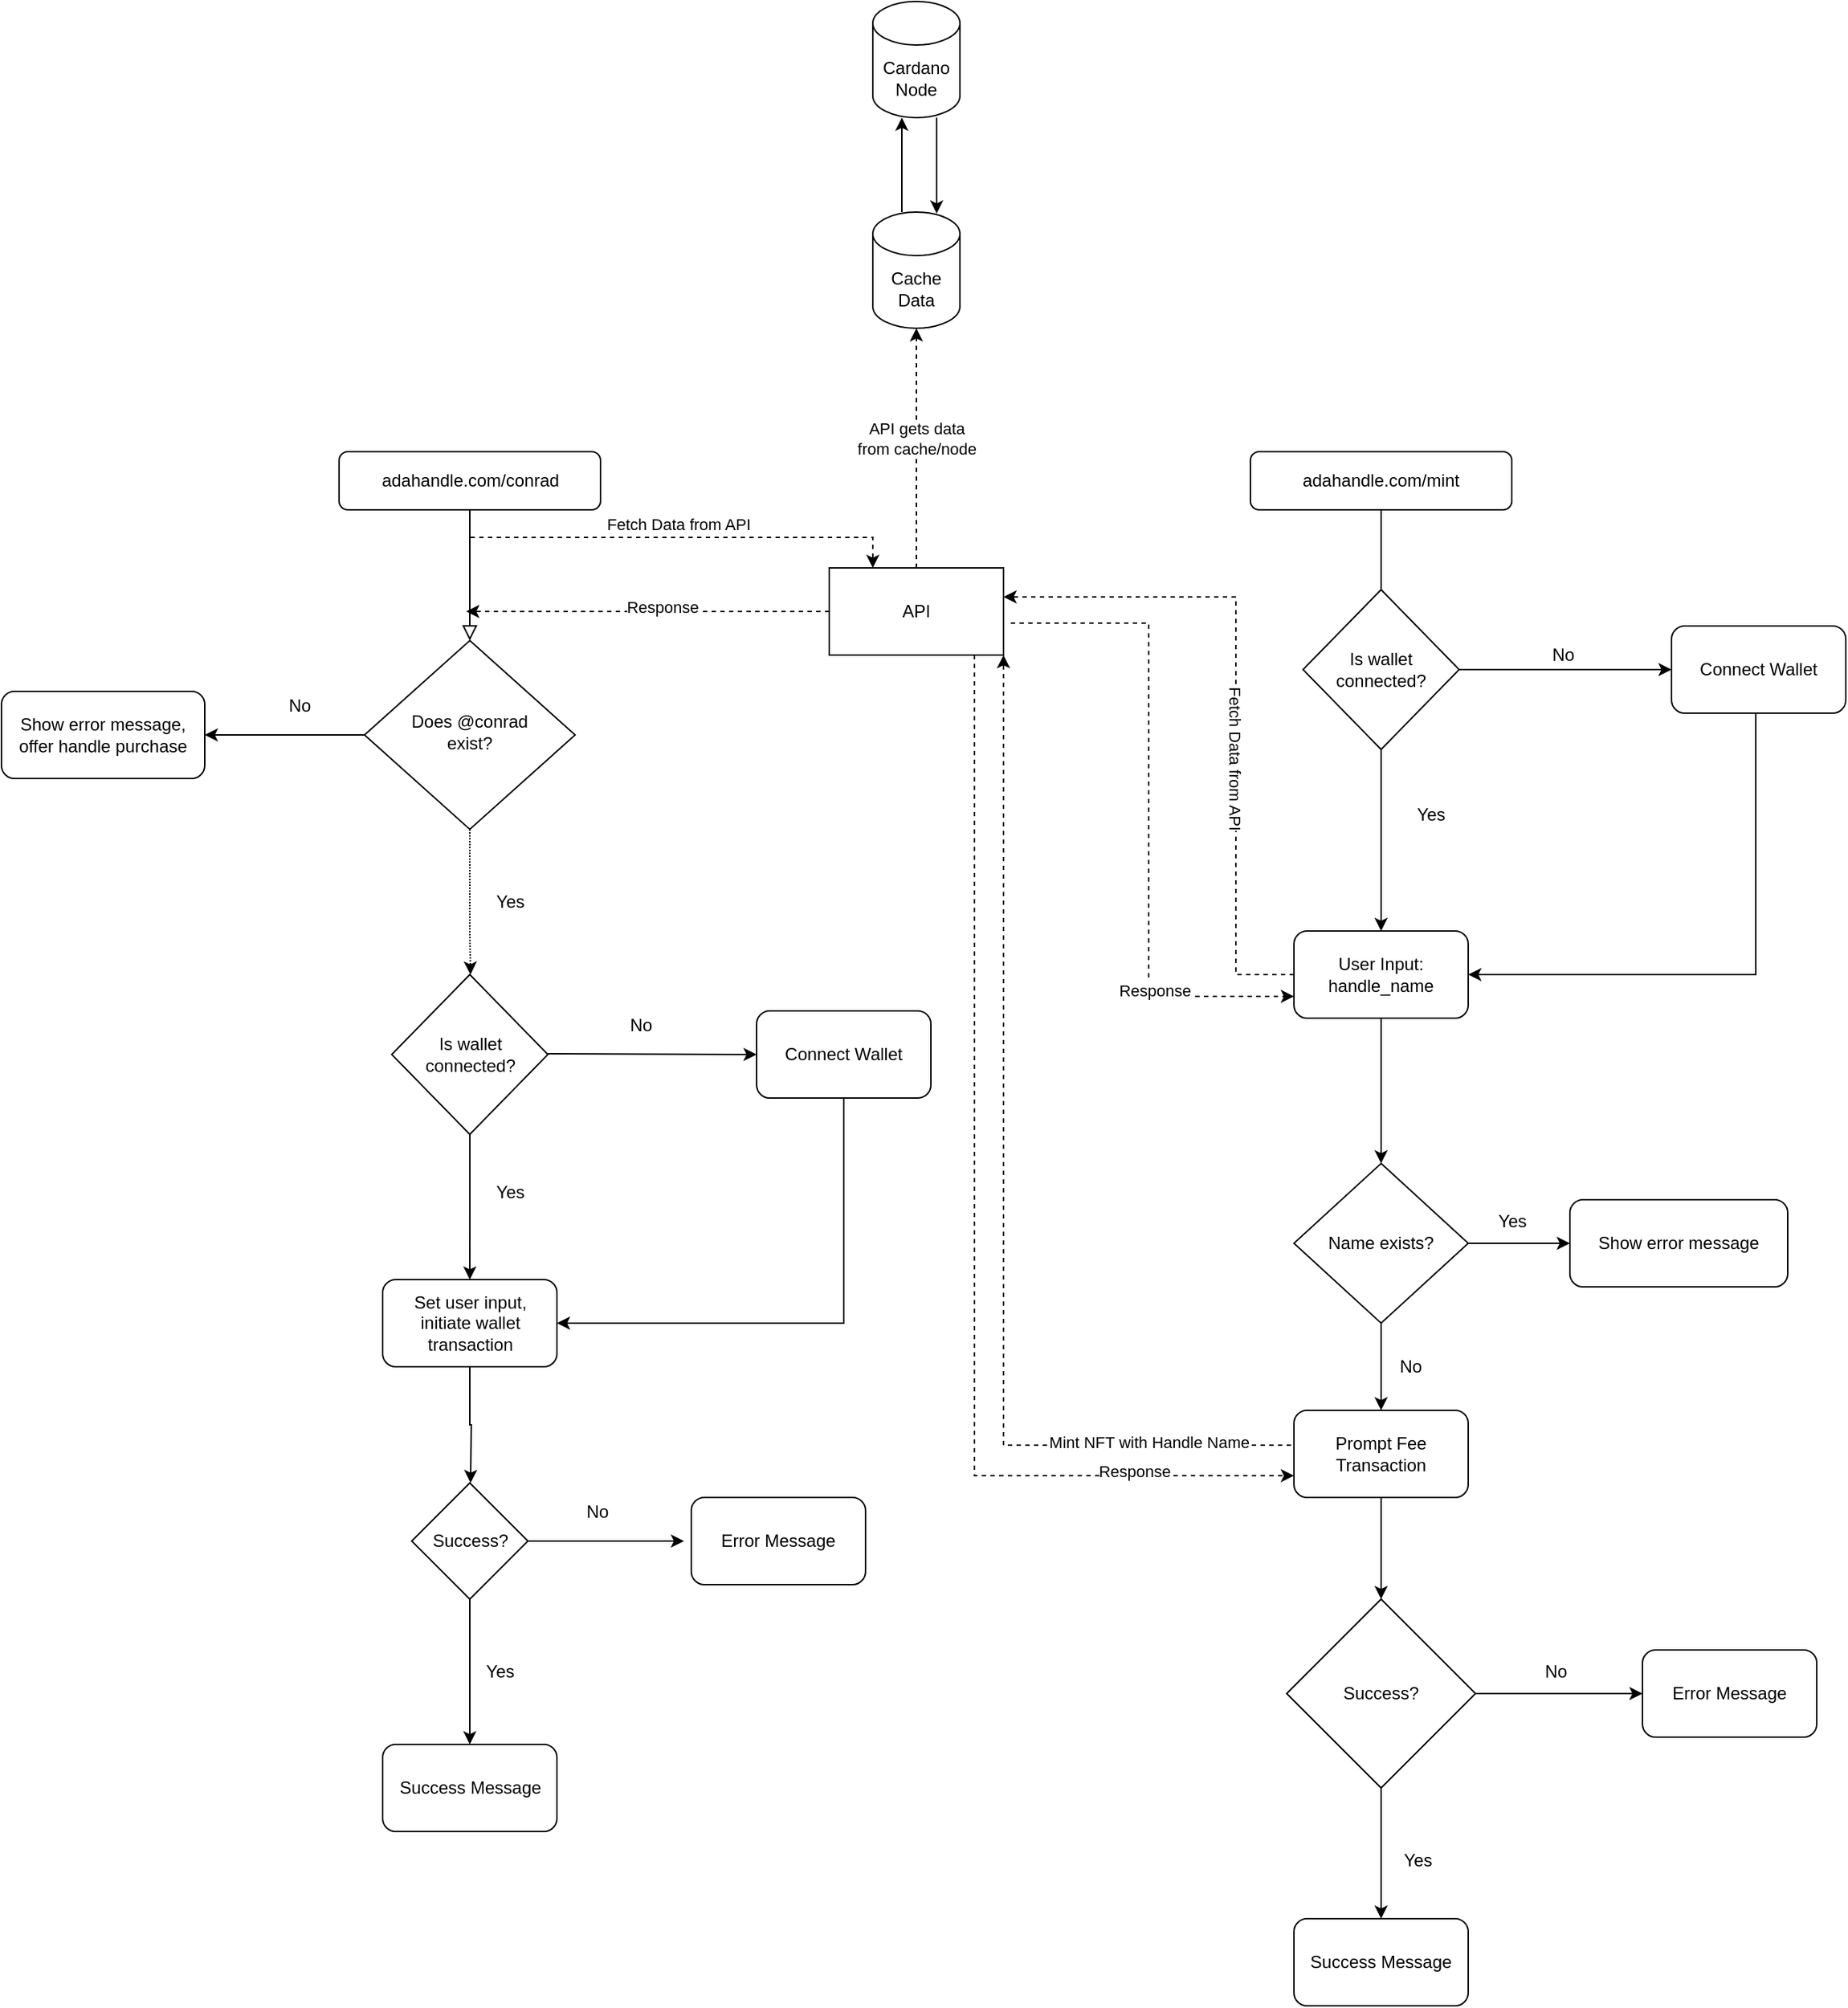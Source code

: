 <mxfile version="15.0.3" type="github">
  <diagram id="C5RBs43oDa-KdzZeNtuy" name="Page-1">
    <mxGraphModel dx="1992" dy="1806" grid="1" gridSize="10" guides="1" tooltips="1" connect="1" arrows="1" fold="1" page="1" pageScale="1" pageWidth="827" pageHeight="1169" math="0" shadow="0">
      <root>
        <mxCell id="WIyWlLk6GJQsqaUBKTNV-0" />
        <mxCell id="WIyWlLk6GJQsqaUBKTNV-1" parent="WIyWlLk6GJQsqaUBKTNV-0" />
        <mxCell id="WIyWlLk6GJQsqaUBKTNV-2" value="" style="rounded=0;html=1;jettySize=auto;orthogonalLoop=1;fontSize=11;endArrow=block;endFill=0;endSize=8;strokeWidth=1;shadow=0;labelBackgroundColor=none;edgeStyle=orthogonalEdgeStyle;" parent="WIyWlLk6GJQsqaUBKTNV-1" source="WIyWlLk6GJQsqaUBKTNV-3" target="WIyWlLk6GJQsqaUBKTNV-6" edge="1">
          <mxGeometry relative="1" as="geometry" />
        </mxCell>
        <mxCell id="WIyWlLk6GJQsqaUBKTNV-3" value="adahandle.com/conrad" style="rounded=1;whiteSpace=wrap;html=1;fontSize=12;glass=0;strokeWidth=1;shadow=0;" parent="WIyWlLk6GJQsqaUBKTNV-1" vertex="1">
          <mxGeometry x="122.5" y="80" width="180" height="40" as="geometry" />
        </mxCell>
        <mxCell id="Qy-MQjVR4fLnXaBjkgtk-20" style="edgeStyle=orthogonalEdgeStyle;rounded=0;orthogonalLoop=1;jettySize=auto;html=1;" edge="1" parent="WIyWlLk6GJQsqaUBKTNV-1" source="WIyWlLk6GJQsqaUBKTNV-6" target="Qy-MQjVR4fLnXaBjkgtk-13">
          <mxGeometry relative="1" as="geometry" />
        </mxCell>
        <mxCell id="Qy-MQjVR4fLnXaBjkgtk-27" style="edgeStyle=orthogonalEdgeStyle;rounded=0;orthogonalLoop=1;jettySize=auto;html=1;dashed=1;dashPattern=1 1;strokeColor=#000000;" edge="1" parent="WIyWlLk6GJQsqaUBKTNV-1" source="WIyWlLk6GJQsqaUBKTNV-6">
          <mxGeometry relative="1" as="geometry">
            <mxPoint x="213" y="440" as="targetPoint" />
            <Array as="points">
              <mxPoint x="213" y="410" />
              <mxPoint x="213" y="410" />
            </Array>
          </mxGeometry>
        </mxCell>
        <mxCell id="Qy-MQjVR4fLnXaBjkgtk-55" style="edgeStyle=orthogonalEdgeStyle;rounded=0;orthogonalLoop=1;jettySize=auto;html=1;strokeColor=#000000;entryX=0.25;entryY=0;entryDx=0;entryDy=0;dashed=1;" edge="1" parent="WIyWlLk6GJQsqaUBKTNV-1" target="Qy-MQjVR4fLnXaBjkgtk-56">
          <mxGeometry relative="1" as="geometry">
            <mxPoint x="560" y="170" as="targetPoint" />
            <mxPoint x="213" y="139" as="sourcePoint" />
            <Array as="points">
              <mxPoint x="490" y="139" />
            </Array>
          </mxGeometry>
        </mxCell>
        <mxCell id="Qy-MQjVR4fLnXaBjkgtk-57" value="Fetch Data from API" style="edgeLabel;html=1;align=center;verticalAlign=middle;resizable=0;points=[];" vertex="1" connectable="0" parent="Qy-MQjVR4fLnXaBjkgtk-55">
          <mxGeometry x="-0.04" y="-2" relative="1" as="geometry">
            <mxPoint y="-11" as="offset" />
          </mxGeometry>
        </mxCell>
        <mxCell id="WIyWlLk6GJQsqaUBKTNV-6" value="Does @conrad&lt;br&gt;exist?" style="rhombus;whiteSpace=wrap;html=1;shadow=0;fontFamily=Helvetica;fontSize=12;align=center;strokeWidth=1;spacing=6;spacingTop=-4;" parent="WIyWlLk6GJQsqaUBKTNV-1" vertex="1">
          <mxGeometry x="140" y="210" width="145" height="130" as="geometry" />
        </mxCell>
        <mxCell id="Qy-MQjVR4fLnXaBjkgtk-13" value="Show error message,&lt;br&gt;offer handle purchase" style="rounded=1;whiteSpace=wrap;html=1;" vertex="1" parent="WIyWlLk6GJQsqaUBKTNV-1">
          <mxGeometry x="-110" y="245" width="140" height="60" as="geometry" />
        </mxCell>
        <mxCell id="Qy-MQjVR4fLnXaBjkgtk-21" value="No" style="text;html=1;align=center;verticalAlign=middle;resizable=0;points=[];autosize=1;strokeColor=none;" vertex="1" parent="WIyWlLk6GJQsqaUBKTNV-1">
          <mxGeometry x="80" y="245" width="30" height="20" as="geometry" />
        </mxCell>
        <mxCell id="Qy-MQjVR4fLnXaBjkgtk-26" value="Yes" style="text;html=1;align=center;verticalAlign=middle;resizable=0;points=[];autosize=1;strokeColor=none;" vertex="1" parent="WIyWlLk6GJQsqaUBKTNV-1">
          <mxGeometry x="220" y="380" width="40" height="20" as="geometry" />
        </mxCell>
        <mxCell id="Qy-MQjVR4fLnXaBjkgtk-29" style="edgeStyle=orthogonalEdgeStyle;rounded=0;orthogonalLoop=1;jettySize=auto;html=1;strokeColor=#000000;entryX=0;entryY=0.5;entryDx=0;entryDy=0;" edge="1" parent="WIyWlLk6GJQsqaUBKTNV-1" target="Qy-MQjVR4fLnXaBjkgtk-32">
          <mxGeometry relative="1" as="geometry">
            <mxPoint x="423.75" y="494.5" as="targetPoint" />
            <mxPoint x="266.25" y="494.5" as="sourcePoint" />
          </mxGeometry>
        </mxCell>
        <mxCell id="Qy-MQjVR4fLnXaBjkgtk-30" value="No" style="text;html=1;align=center;verticalAlign=middle;resizable=0;points=[];autosize=1;strokeColor=none;" vertex="1" parent="WIyWlLk6GJQsqaUBKTNV-1">
          <mxGeometry x="315" y="465" width="30" height="20" as="geometry" />
        </mxCell>
        <mxCell id="Qy-MQjVR4fLnXaBjkgtk-34" style="edgeStyle=orthogonalEdgeStyle;rounded=0;orthogonalLoop=1;jettySize=auto;html=1;strokeColor=#000000;entryX=0.5;entryY=0;entryDx=0;entryDy=0;" edge="1" parent="WIyWlLk6GJQsqaUBKTNV-1" source="Qy-MQjVR4fLnXaBjkgtk-31" target="Qy-MQjVR4fLnXaBjkgtk-36">
          <mxGeometry relative="1" as="geometry">
            <mxPoint x="212.5" y="640" as="targetPoint" />
          </mxGeometry>
        </mxCell>
        <mxCell id="Qy-MQjVR4fLnXaBjkgtk-31" value="Is wallet connected?" style="rhombus;whiteSpace=wrap;html=1;" vertex="1" parent="WIyWlLk6GJQsqaUBKTNV-1">
          <mxGeometry x="158.75" y="440" width="107.5" height="110" as="geometry" />
        </mxCell>
        <mxCell id="Qy-MQjVR4fLnXaBjkgtk-37" style="edgeStyle=orthogonalEdgeStyle;rounded=0;orthogonalLoop=1;jettySize=auto;html=1;strokeColor=#000000;entryX=1;entryY=0.5;entryDx=0;entryDy=0;exitX=0.5;exitY=1;exitDx=0;exitDy=0;" edge="1" parent="WIyWlLk6GJQsqaUBKTNV-1" source="Qy-MQjVR4fLnXaBjkgtk-32" target="Qy-MQjVR4fLnXaBjkgtk-36">
          <mxGeometry relative="1" as="geometry">
            <mxPoint x="380" y="700" as="targetPoint" />
            <Array as="points">
              <mxPoint x="470" y="680" />
            </Array>
          </mxGeometry>
        </mxCell>
        <mxCell id="Qy-MQjVR4fLnXaBjkgtk-32" value="Connect Wallet" style="rounded=1;whiteSpace=wrap;html=1;" vertex="1" parent="WIyWlLk6GJQsqaUBKTNV-1">
          <mxGeometry x="410" y="465" width="120" height="60" as="geometry" />
        </mxCell>
        <mxCell id="Qy-MQjVR4fLnXaBjkgtk-35" value="Yes" style="text;html=1;align=center;verticalAlign=middle;resizable=0;points=[];autosize=1;strokeColor=none;" vertex="1" parent="WIyWlLk6GJQsqaUBKTNV-1">
          <mxGeometry x="220" y="580" width="40" height="20" as="geometry" />
        </mxCell>
        <mxCell id="Qy-MQjVR4fLnXaBjkgtk-38" style="edgeStyle=orthogonalEdgeStyle;rounded=0;orthogonalLoop=1;jettySize=auto;html=1;strokeColor=#000000;" edge="1" parent="WIyWlLk6GJQsqaUBKTNV-1" source="Qy-MQjVR4fLnXaBjkgtk-36">
          <mxGeometry relative="1" as="geometry">
            <mxPoint x="213" y="790" as="targetPoint" />
          </mxGeometry>
        </mxCell>
        <mxCell id="Qy-MQjVR4fLnXaBjkgtk-36" value="Set user input,&lt;br&gt;initiate wallet transaction" style="rounded=1;whiteSpace=wrap;html=1;" vertex="1" parent="WIyWlLk6GJQsqaUBKTNV-1">
          <mxGeometry x="152.5" y="650" width="120" height="60" as="geometry" />
        </mxCell>
        <mxCell id="Qy-MQjVR4fLnXaBjkgtk-40" style="edgeStyle=orthogonalEdgeStyle;rounded=0;orthogonalLoop=1;jettySize=auto;html=1;strokeColor=#000000;" edge="1" parent="WIyWlLk6GJQsqaUBKTNV-1" source="Qy-MQjVR4fLnXaBjkgtk-39">
          <mxGeometry relative="1" as="geometry">
            <mxPoint x="360" y="830" as="targetPoint" />
          </mxGeometry>
        </mxCell>
        <mxCell id="Qy-MQjVR4fLnXaBjkgtk-43" style="edgeStyle=orthogonalEdgeStyle;rounded=0;orthogonalLoop=1;jettySize=auto;html=1;strokeColor=#000000;" edge="1" parent="WIyWlLk6GJQsqaUBKTNV-1" source="Qy-MQjVR4fLnXaBjkgtk-39">
          <mxGeometry relative="1" as="geometry">
            <mxPoint x="212.5" y="970" as="targetPoint" />
          </mxGeometry>
        </mxCell>
        <mxCell id="Qy-MQjVR4fLnXaBjkgtk-39" value="Success?" style="rhombus;whiteSpace=wrap;html=1;" vertex="1" parent="WIyWlLk6GJQsqaUBKTNV-1">
          <mxGeometry x="172.5" y="790" width="80" height="80" as="geometry" />
        </mxCell>
        <mxCell id="Qy-MQjVR4fLnXaBjkgtk-41" value="No" style="text;html=1;align=center;verticalAlign=middle;resizable=0;points=[];autosize=1;strokeColor=none;" vertex="1" parent="WIyWlLk6GJQsqaUBKTNV-1">
          <mxGeometry x="285" y="800" width="30" height="20" as="geometry" />
        </mxCell>
        <mxCell id="Qy-MQjVR4fLnXaBjkgtk-42" value="Error Message" style="rounded=1;whiteSpace=wrap;html=1;" vertex="1" parent="WIyWlLk6GJQsqaUBKTNV-1">
          <mxGeometry x="365" y="800" width="120" height="60" as="geometry" />
        </mxCell>
        <mxCell id="Qy-MQjVR4fLnXaBjkgtk-44" value="Yes" style="text;html=1;align=center;verticalAlign=middle;resizable=0;points=[];autosize=1;strokeColor=none;" vertex="1" parent="WIyWlLk6GJQsqaUBKTNV-1">
          <mxGeometry x="212.5" y="910" width="40" height="20" as="geometry" />
        </mxCell>
        <mxCell id="Qy-MQjVR4fLnXaBjkgtk-45" value="Success Message" style="rounded=1;whiteSpace=wrap;html=1;" vertex="1" parent="WIyWlLk6GJQsqaUBKTNV-1">
          <mxGeometry x="152.5" y="970" width="120" height="60" as="geometry" />
        </mxCell>
        <mxCell id="Qy-MQjVR4fLnXaBjkgtk-53" style="edgeStyle=orthogonalEdgeStyle;rounded=0;orthogonalLoop=1;jettySize=auto;html=1;strokeColor=#000000;" edge="1" parent="WIyWlLk6GJQsqaUBKTNV-1" source="Qy-MQjVR4fLnXaBjkgtk-51">
          <mxGeometry relative="1" as="geometry">
            <mxPoint x="510" y="-150" as="targetPoint" />
            <Array as="points">
              <mxPoint x="510" y="-150" />
            </Array>
          </mxGeometry>
        </mxCell>
        <mxCell id="Qy-MQjVR4fLnXaBjkgtk-51" value="Cache Data" style="shape=cylinder3;whiteSpace=wrap;html=1;boundedLbl=1;backgroundOutline=1;size=15;" vertex="1" parent="WIyWlLk6GJQsqaUBKTNV-1">
          <mxGeometry x="490" y="-85" width="60" height="80" as="geometry" />
        </mxCell>
        <mxCell id="Qy-MQjVR4fLnXaBjkgtk-54" style="edgeStyle=orthogonalEdgeStyle;rounded=0;orthogonalLoop=1;jettySize=auto;html=1;entryX=0.733;entryY=0.013;entryDx=0;entryDy=0;entryPerimeter=0;strokeColor=#000000;exitX=0.733;exitY=1;exitDx=0;exitDy=0;exitPerimeter=0;" edge="1" parent="WIyWlLk6GJQsqaUBKTNV-1" source="Qy-MQjVR4fLnXaBjkgtk-52" target="Qy-MQjVR4fLnXaBjkgtk-51">
          <mxGeometry relative="1" as="geometry" />
        </mxCell>
        <mxCell id="Qy-MQjVR4fLnXaBjkgtk-52" value="Cardano&lt;br&gt;Node" style="shape=cylinder3;whiteSpace=wrap;html=1;boundedLbl=1;backgroundOutline=1;size=15;" vertex="1" parent="WIyWlLk6GJQsqaUBKTNV-1">
          <mxGeometry x="490" y="-230" width="60" height="80" as="geometry" />
        </mxCell>
        <mxCell id="Qy-MQjVR4fLnXaBjkgtk-59" style="edgeStyle=orthogonalEdgeStyle;rounded=0;orthogonalLoop=1;jettySize=auto;html=1;dashed=1;strokeColor=#000000;" edge="1" parent="WIyWlLk6GJQsqaUBKTNV-1" source="Qy-MQjVR4fLnXaBjkgtk-56">
          <mxGeometry relative="1" as="geometry">
            <mxPoint x="210" y="190" as="targetPoint" />
          </mxGeometry>
        </mxCell>
        <mxCell id="Qy-MQjVR4fLnXaBjkgtk-60" value="Response" style="edgeLabel;html=1;align=center;verticalAlign=middle;resizable=0;points=[];" vertex="1" connectable="0" parent="Qy-MQjVR4fLnXaBjkgtk-59">
          <mxGeometry x="-0.08" y="-3" relative="1" as="geometry">
            <mxPoint as="offset" />
          </mxGeometry>
        </mxCell>
        <mxCell id="Qy-MQjVR4fLnXaBjkgtk-61" style="edgeStyle=orthogonalEdgeStyle;rounded=0;orthogonalLoop=1;jettySize=auto;html=1;entryX=0.5;entryY=1;entryDx=0;entryDy=0;entryPerimeter=0;dashed=1;strokeColor=#000000;" edge="1" parent="WIyWlLk6GJQsqaUBKTNV-1" source="Qy-MQjVR4fLnXaBjkgtk-56" target="Qy-MQjVR4fLnXaBjkgtk-51">
          <mxGeometry relative="1" as="geometry" />
        </mxCell>
        <mxCell id="Qy-MQjVR4fLnXaBjkgtk-62" value="API gets data&lt;br&gt;from cache/node" style="edgeLabel;html=1;align=center;verticalAlign=middle;resizable=0;points=[];" vertex="1" connectable="0" parent="Qy-MQjVR4fLnXaBjkgtk-61">
          <mxGeometry x="-0.544" y="-1" relative="1" as="geometry">
            <mxPoint x="-1" y="-52" as="offset" />
          </mxGeometry>
        </mxCell>
        <mxCell id="Qy-MQjVR4fLnXaBjkgtk-69" style="edgeStyle=orthogonalEdgeStyle;rounded=0;orthogonalLoop=1;jettySize=auto;html=1;entryX=0;entryY=0.75;entryDx=0;entryDy=0;dashed=1;strokeColor=#000000;exitX=1.042;exitY=0.633;exitDx=0;exitDy=0;exitPerimeter=0;" edge="1" parent="WIyWlLk6GJQsqaUBKTNV-1" source="Qy-MQjVR4fLnXaBjkgtk-56" target="Qy-MQjVR4fLnXaBjkgtk-65">
          <mxGeometry relative="1" as="geometry" />
        </mxCell>
        <mxCell id="Qy-MQjVR4fLnXaBjkgtk-71" value="Response" style="edgeLabel;html=1;align=center;verticalAlign=middle;resizable=0;points=[];" vertex="1" connectable="0" parent="Qy-MQjVR4fLnXaBjkgtk-69">
          <mxGeometry x="0.529" y="4" relative="1" as="geometry">
            <mxPoint y="2" as="offset" />
          </mxGeometry>
        </mxCell>
        <mxCell id="Qy-MQjVR4fLnXaBjkgtk-100" style="edgeStyle=orthogonalEdgeStyle;rounded=0;orthogonalLoop=1;jettySize=auto;html=1;entryX=0;entryY=0.75;entryDx=0;entryDy=0;dashed=1;strokeColor=#000000;" edge="1" parent="WIyWlLk6GJQsqaUBKTNV-1" source="Qy-MQjVR4fLnXaBjkgtk-56" target="Qy-MQjVR4fLnXaBjkgtk-90">
          <mxGeometry relative="1" as="geometry">
            <Array as="points">
              <mxPoint x="560" y="785" />
            </Array>
          </mxGeometry>
        </mxCell>
        <mxCell id="Qy-MQjVR4fLnXaBjkgtk-101" value="Response" style="edgeLabel;html=1;align=center;verticalAlign=middle;resizable=0;points=[];" vertex="1" connectable="0" parent="Qy-MQjVR4fLnXaBjkgtk-100">
          <mxGeometry x="0.631" y="3" relative="1" as="geometry">
            <mxPoint x="35" as="offset" />
          </mxGeometry>
        </mxCell>
        <mxCell id="Qy-MQjVR4fLnXaBjkgtk-56" value="API" style="rounded=0;whiteSpace=wrap;html=1;" vertex="1" parent="WIyWlLk6GJQsqaUBKTNV-1">
          <mxGeometry x="460" y="160" width="120" height="60" as="geometry" />
        </mxCell>
        <mxCell id="Qy-MQjVR4fLnXaBjkgtk-64" style="edgeStyle=orthogonalEdgeStyle;rounded=0;orthogonalLoop=1;jettySize=auto;html=1;strokeColor=#000000;entryX=0.5;entryY=0;entryDx=0;entryDy=0;" edge="1" parent="WIyWlLk6GJQsqaUBKTNV-1" source="Qy-MQjVR4fLnXaBjkgtk-63" target="Qy-MQjVR4fLnXaBjkgtk-65">
          <mxGeometry relative="1" as="geometry">
            <mxPoint x="860" y="200" as="targetPoint" />
          </mxGeometry>
        </mxCell>
        <mxCell id="Qy-MQjVR4fLnXaBjkgtk-63" value="adahandle.com/mint" style="rounded=1;whiteSpace=wrap;html=1;fontSize=12;glass=0;strokeWidth=1;shadow=0;" vertex="1" parent="WIyWlLk6GJQsqaUBKTNV-1">
          <mxGeometry x="750" y="80" width="180" height="40" as="geometry" />
        </mxCell>
        <mxCell id="Qy-MQjVR4fLnXaBjkgtk-67" style="edgeStyle=orthogonalEdgeStyle;rounded=0;orthogonalLoop=1;jettySize=auto;html=1;strokeColor=#000000;dashed=1;" edge="1" parent="WIyWlLk6GJQsqaUBKTNV-1" source="Qy-MQjVR4fLnXaBjkgtk-65">
          <mxGeometry relative="1" as="geometry">
            <mxPoint x="580" y="180" as="targetPoint" />
            <Array as="points">
              <mxPoint x="740" y="440" />
              <mxPoint x="740" y="180" />
            </Array>
          </mxGeometry>
        </mxCell>
        <mxCell id="Qy-MQjVR4fLnXaBjkgtk-68" value="Fetch Data from API" style="edgeLabel;html=1;align=center;verticalAlign=middle;resizable=0;points=[];rotation=90;" vertex="1" connectable="0" parent="Qy-MQjVR4fLnXaBjkgtk-67">
          <mxGeometry x="-0.371" y="2" relative="1" as="geometry">
            <mxPoint x="2" y="-45" as="offset" />
          </mxGeometry>
        </mxCell>
        <mxCell id="Qy-MQjVR4fLnXaBjkgtk-72" style="edgeStyle=orthogonalEdgeStyle;rounded=0;orthogonalLoop=1;jettySize=auto;html=1;strokeColor=#000000;" edge="1" parent="WIyWlLk6GJQsqaUBKTNV-1" source="Qy-MQjVR4fLnXaBjkgtk-65">
          <mxGeometry relative="1" as="geometry">
            <mxPoint x="840" y="570" as="targetPoint" />
          </mxGeometry>
        </mxCell>
        <mxCell id="Qy-MQjVR4fLnXaBjkgtk-65" value="User Input: handle_name" style="rounded=1;whiteSpace=wrap;html=1;" vertex="1" parent="WIyWlLk6GJQsqaUBKTNV-1">
          <mxGeometry x="780" y="410" width="120" height="60" as="geometry" />
        </mxCell>
        <mxCell id="Qy-MQjVR4fLnXaBjkgtk-74" style="edgeStyle=orthogonalEdgeStyle;rounded=0;orthogonalLoop=1;jettySize=auto;html=1;strokeColor=#000000;" edge="1" parent="WIyWlLk6GJQsqaUBKTNV-1" source="Qy-MQjVR4fLnXaBjkgtk-73" target="Qy-MQjVR4fLnXaBjkgtk-75">
          <mxGeometry relative="1" as="geometry">
            <mxPoint x="1000" y="625" as="targetPoint" />
          </mxGeometry>
        </mxCell>
        <mxCell id="Qy-MQjVR4fLnXaBjkgtk-77" style="edgeStyle=orthogonalEdgeStyle;rounded=0;orthogonalLoop=1;jettySize=auto;html=1;strokeColor=#000000;" edge="1" parent="WIyWlLk6GJQsqaUBKTNV-1" source="Qy-MQjVR4fLnXaBjkgtk-73">
          <mxGeometry relative="1" as="geometry">
            <mxPoint x="840" y="740" as="targetPoint" />
          </mxGeometry>
        </mxCell>
        <mxCell id="Qy-MQjVR4fLnXaBjkgtk-73" value="Name exists?" style="rhombus;whiteSpace=wrap;html=1;" vertex="1" parent="WIyWlLk6GJQsqaUBKTNV-1">
          <mxGeometry x="780" y="570" width="120" height="110" as="geometry" />
        </mxCell>
        <mxCell id="Qy-MQjVR4fLnXaBjkgtk-75" value="Show error message" style="rounded=1;whiteSpace=wrap;html=1;" vertex="1" parent="WIyWlLk6GJQsqaUBKTNV-1">
          <mxGeometry x="970" y="595" width="150" height="60" as="geometry" />
        </mxCell>
        <mxCell id="Qy-MQjVR4fLnXaBjkgtk-76" value="Yes" style="text;html=1;align=center;verticalAlign=middle;resizable=0;points=[];autosize=1;strokeColor=none;" vertex="1" parent="WIyWlLk6GJQsqaUBKTNV-1">
          <mxGeometry x="910" y="600" width="40" height="20" as="geometry" />
        </mxCell>
        <mxCell id="Qy-MQjVR4fLnXaBjkgtk-79" value="No" style="text;html=1;align=center;verticalAlign=middle;resizable=0;points=[];autosize=1;strokeColor=none;" vertex="1" parent="WIyWlLk6GJQsqaUBKTNV-1">
          <mxGeometry x="845" y="700" width="30" height="20" as="geometry" />
        </mxCell>
        <mxCell id="Qy-MQjVR4fLnXaBjkgtk-81" style="edgeStyle=orthogonalEdgeStyle;rounded=0;orthogonalLoop=1;jettySize=auto;html=1;strokeColor=#000000;entryX=0;entryY=0.5;entryDx=0;entryDy=0;exitX=1;exitY=0.5;exitDx=0;exitDy=0;" edge="1" parent="WIyWlLk6GJQsqaUBKTNV-1" target="Qy-MQjVR4fLnXaBjkgtk-86" source="Qy-MQjVR4fLnXaBjkgtk-84">
          <mxGeometry relative="1" as="geometry">
            <mxPoint x="1051.25" y="184.5" as="targetPoint" />
            <mxPoint x="893.75" y="184.5" as="sourcePoint" />
            <Array as="points">
              <mxPoint x="1038" y="230" />
            </Array>
          </mxGeometry>
        </mxCell>
        <mxCell id="Qy-MQjVR4fLnXaBjkgtk-82" value="No" style="text;html=1;align=center;verticalAlign=middle;resizable=0;points=[];autosize=1;strokeColor=none;" vertex="1" parent="WIyWlLk6GJQsqaUBKTNV-1">
          <mxGeometry x="950" y="210" width="30" height="20" as="geometry" />
        </mxCell>
        <mxCell id="Qy-MQjVR4fLnXaBjkgtk-84" value="Is wallet connected?" style="rhombus;whiteSpace=wrap;html=1;" vertex="1" parent="WIyWlLk6GJQsqaUBKTNV-1">
          <mxGeometry x="786.25" y="175" width="107.5" height="110" as="geometry" />
        </mxCell>
        <mxCell id="Qy-MQjVR4fLnXaBjkgtk-85" style="edgeStyle=orthogonalEdgeStyle;rounded=0;orthogonalLoop=1;jettySize=auto;html=1;strokeColor=#000000;entryX=1;entryY=0.5;entryDx=0;entryDy=0;exitX=0.5;exitY=1;exitDx=0;exitDy=0;" edge="1" parent="WIyWlLk6GJQsqaUBKTNV-1" source="Qy-MQjVR4fLnXaBjkgtk-86" target="Qy-MQjVR4fLnXaBjkgtk-65">
          <mxGeometry relative="1" as="geometry">
            <mxPoint x="900" y="370" as="targetPoint" />
            <Array as="points">
              <mxPoint x="1098" y="440" />
            </Array>
          </mxGeometry>
        </mxCell>
        <mxCell id="Qy-MQjVR4fLnXaBjkgtk-86" value="Connect Wallet" style="rounded=1;whiteSpace=wrap;html=1;" vertex="1" parent="WIyWlLk6GJQsqaUBKTNV-1">
          <mxGeometry x="1040" y="200" width="120" height="60" as="geometry" />
        </mxCell>
        <mxCell id="Qy-MQjVR4fLnXaBjkgtk-87" value="Yes" style="text;html=1;align=center;verticalAlign=middle;resizable=0;points=[];autosize=1;strokeColor=none;" vertex="1" parent="WIyWlLk6GJQsqaUBKTNV-1">
          <mxGeometry x="853.75" y="320" width="40" height="20" as="geometry" />
        </mxCell>
        <mxCell id="Qy-MQjVR4fLnXaBjkgtk-92" style="edgeStyle=orthogonalEdgeStyle;rounded=0;orthogonalLoop=1;jettySize=auto;html=1;strokeColor=#000000;" edge="1" parent="WIyWlLk6GJQsqaUBKTNV-1" source="Qy-MQjVR4fLnXaBjkgtk-89">
          <mxGeometry relative="1" as="geometry">
            <mxPoint x="1020" y="935" as="targetPoint" />
          </mxGeometry>
        </mxCell>
        <mxCell id="Qy-MQjVR4fLnXaBjkgtk-95" style="edgeStyle=orthogonalEdgeStyle;rounded=0;orthogonalLoop=1;jettySize=auto;html=1;strokeColor=#000000;entryX=0.5;entryY=0;entryDx=0;entryDy=0;" edge="1" parent="WIyWlLk6GJQsqaUBKTNV-1" source="Qy-MQjVR4fLnXaBjkgtk-89" target="Qy-MQjVR4fLnXaBjkgtk-97">
          <mxGeometry relative="1" as="geometry">
            <mxPoint x="840" y="1070" as="targetPoint" />
          </mxGeometry>
        </mxCell>
        <mxCell id="Qy-MQjVR4fLnXaBjkgtk-89" value="Success?" style="rhombus;whiteSpace=wrap;html=1;" vertex="1" parent="WIyWlLk6GJQsqaUBKTNV-1">
          <mxGeometry x="775" y="870" width="130" height="130" as="geometry" />
        </mxCell>
        <mxCell id="Qy-MQjVR4fLnXaBjkgtk-91" style="edgeStyle=orthogonalEdgeStyle;rounded=0;orthogonalLoop=1;jettySize=auto;html=1;entryX=0.5;entryY=0;entryDx=0;entryDy=0;strokeColor=#000000;" edge="1" parent="WIyWlLk6GJQsqaUBKTNV-1" source="Qy-MQjVR4fLnXaBjkgtk-90" target="Qy-MQjVR4fLnXaBjkgtk-89">
          <mxGeometry relative="1" as="geometry" />
        </mxCell>
        <mxCell id="Qy-MQjVR4fLnXaBjkgtk-90" value="Prompt Fee&lt;br&gt;Transaction" style="rounded=1;whiteSpace=wrap;html=1;" vertex="1" parent="WIyWlLk6GJQsqaUBKTNV-1">
          <mxGeometry x="780" y="740" width="120" height="60" as="geometry" />
        </mxCell>
        <mxCell id="Qy-MQjVR4fLnXaBjkgtk-93" value="No" style="text;html=1;align=center;verticalAlign=middle;resizable=0;points=[];autosize=1;strokeColor=none;" vertex="1" parent="WIyWlLk6GJQsqaUBKTNV-1">
          <mxGeometry x="945" y="910" width="30" height="20" as="geometry" />
        </mxCell>
        <mxCell id="Qy-MQjVR4fLnXaBjkgtk-94" value="Error Message" style="rounded=1;whiteSpace=wrap;html=1;" vertex="1" parent="WIyWlLk6GJQsqaUBKTNV-1">
          <mxGeometry x="1020" y="905" width="120" height="60" as="geometry" />
        </mxCell>
        <mxCell id="Qy-MQjVR4fLnXaBjkgtk-96" value="Yes" style="text;html=1;align=center;verticalAlign=middle;resizable=0;points=[];autosize=1;strokeColor=none;" vertex="1" parent="WIyWlLk6GJQsqaUBKTNV-1">
          <mxGeometry x="845" y="1040" width="40" height="20" as="geometry" />
        </mxCell>
        <mxCell id="Qy-MQjVR4fLnXaBjkgtk-98" style="edgeStyle=orthogonalEdgeStyle;rounded=0;orthogonalLoop=1;jettySize=auto;html=1;entryX=1;entryY=1;entryDx=0;entryDy=0;strokeColor=#000000;dashed=1;exitX=-0.017;exitY=0.4;exitDx=0;exitDy=0;exitPerimeter=0;" edge="1" parent="WIyWlLk6GJQsqaUBKTNV-1" source="Qy-MQjVR4fLnXaBjkgtk-90" target="Qy-MQjVR4fLnXaBjkgtk-56">
          <mxGeometry relative="1" as="geometry" />
        </mxCell>
        <mxCell id="Qy-MQjVR4fLnXaBjkgtk-99" value="Mint NFT with Handle Name" style="edgeLabel;html=1;align=center;verticalAlign=middle;resizable=0;points=[];" vertex="1" connectable="0" parent="Qy-MQjVR4fLnXaBjkgtk-98">
          <mxGeometry x="-0.857" y="-2" relative="1" as="geometry">
            <mxPoint x="-45" as="offset" />
          </mxGeometry>
        </mxCell>
        <mxCell id="Qy-MQjVR4fLnXaBjkgtk-97" value="Success Message" style="rounded=1;whiteSpace=wrap;html=1;" vertex="1" parent="WIyWlLk6GJQsqaUBKTNV-1">
          <mxGeometry x="780" y="1090" width="120" height="60" as="geometry" />
        </mxCell>
      </root>
    </mxGraphModel>
  </diagram>
</mxfile>
